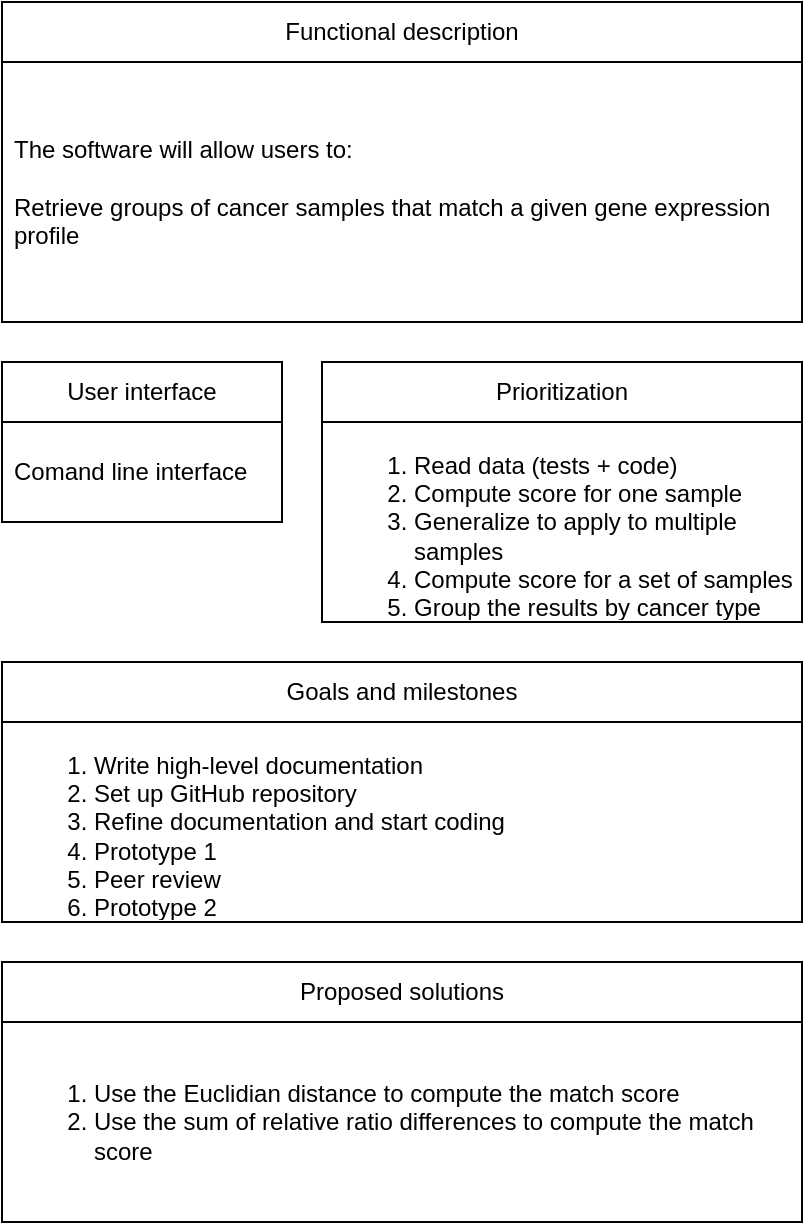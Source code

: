 <mxfile version="20.8.3" type="device"><diagram id="O2lLaXcDYw8-c7CT4XEb" name="Page-1"><mxGraphModel dx="954" dy="548" grid="1" gridSize="10" guides="1" tooltips="1" connect="1" arrows="1" fold="1" page="1" pageScale="1" pageWidth="850" pageHeight="1100" math="0" shadow="0"><root><mxCell id="0"/><mxCell id="1" parent="0"/><mxCell id="mqBgJv5TYNKRoa8S5Hf6-3" value="Functional description" style="swimlane;fontStyle=0;childLayout=stackLayout;horizontal=1;startSize=30;horizontalStack=0;resizeParent=1;resizeParentMax=0;resizeLast=0;collapsible=1;marginBottom=0;whiteSpace=wrap;html=1;" vertex="1" parent="1"><mxGeometry x="60" y="40" width="400" height="160" as="geometry"/></mxCell><mxCell id="mqBgJv5TYNKRoa8S5Hf6-4" value="The software will allow users to:&lt;br&gt;&lt;br&gt;Retrieve groups of cancer samples that match a given gene expression profile" style="text;strokeColor=none;fillColor=none;align=left;verticalAlign=middle;spacingLeft=4;spacingRight=4;overflow=hidden;points=[[0,0.5],[1,0.5]];portConstraint=eastwest;rotatable=0;whiteSpace=wrap;html=1;" vertex="1" parent="mqBgJv5TYNKRoa8S5Hf6-3"><mxGeometry y="30" width="400" height="130" as="geometry"/></mxCell><mxCell id="mqBgJv5TYNKRoa8S5Hf6-8" value="User interface" style="swimlane;fontStyle=0;childLayout=stackLayout;horizontal=1;startSize=30;horizontalStack=0;resizeParent=1;resizeParentMax=0;resizeLast=0;collapsible=1;marginBottom=0;whiteSpace=wrap;html=1;" vertex="1" parent="1"><mxGeometry x="60" y="220" width="140" height="80" as="geometry"/></mxCell><mxCell id="mqBgJv5TYNKRoa8S5Hf6-9" value="Comand line interface&amp;nbsp;&lt;br&gt;" style="text;strokeColor=none;fillColor=none;align=left;verticalAlign=middle;spacingLeft=4;spacingRight=4;overflow=hidden;points=[[0,0.5],[1,0.5]];portConstraint=eastwest;rotatable=0;whiteSpace=wrap;html=1;" vertex="1" parent="mqBgJv5TYNKRoa8S5Hf6-8"><mxGeometry y="30" width="140" height="50" as="geometry"/></mxCell><mxCell id="mqBgJv5TYNKRoa8S5Hf6-11" value="Prioritization" style="swimlane;fontStyle=0;childLayout=stackLayout;horizontal=1;startSize=30;horizontalStack=0;resizeParent=1;resizeParentMax=0;resizeLast=0;collapsible=1;marginBottom=0;whiteSpace=wrap;html=1;align=center;" vertex="1" parent="1"><mxGeometry x="220" y="220" width="240" height="130" as="geometry"/></mxCell><mxCell id="mqBgJv5TYNKRoa8S5Hf6-12" value="&lt;ol&gt;&lt;li&gt;Read data (tests + code)&lt;/li&gt;&lt;li&gt;Compute score for one sample&lt;/li&gt;&lt;li&gt;Generalize to apply to multiple samples&lt;/li&gt;&lt;li&gt;Compute score for a set of samples&lt;/li&gt;&lt;li&gt;Group the results by cancer type&lt;/li&gt;&lt;/ol&gt;" style="text;strokeColor=none;fillColor=none;align=left;verticalAlign=middle;spacingLeft=4;spacingRight=4;overflow=hidden;points=[[0,0.5],[1,0.5]];portConstraint=eastwest;rotatable=0;whiteSpace=wrap;html=1;" vertex="1" parent="mqBgJv5TYNKRoa8S5Hf6-11"><mxGeometry y="30" width="240" height="100" as="geometry"/></mxCell><mxCell id="mqBgJv5TYNKRoa8S5Hf6-13" value="Goals and milestones" style="swimlane;fontStyle=0;childLayout=stackLayout;horizontal=1;startSize=30;horizontalStack=0;resizeParent=1;resizeParentMax=0;resizeLast=0;collapsible=1;marginBottom=0;whiteSpace=wrap;html=1;align=center;" vertex="1" parent="1"><mxGeometry x="60" y="370" width="400" height="130" as="geometry"/></mxCell><mxCell id="mqBgJv5TYNKRoa8S5Hf6-14" value="&lt;ol&gt;&lt;li&gt;Write high-level documentation&lt;/li&gt;&lt;li&gt;Set up GitHub repository&lt;/li&gt;&lt;li&gt;Refine documentation and start coding&lt;/li&gt;&lt;li&gt;Prototype 1&lt;/li&gt;&lt;li&gt;Peer review&lt;/li&gt;&lt;li&gt;Prototype 2&lt;/li&gt;&lt;li&gt;Peer programming&lt;/li&gt;&lt;/ol&gt;" style="text;strokeColor=none;fillColor=none;align=left;verticalAlign=middle;spacingLeft=4;spacingRight=4;overflow=hidden;points=[[0,0.5],[1,0.5]];portConstraint=eastwest;rotatable=0;whiteSpace=wrap;html=1;" vertex="1" parent="mqBgJv5TYNKRoa8S5Hf6-13"><mxGeometry y="30" width="400" height="100" as="geometry"/></mxCell><mxCell id="mqBgJv5TYNKRoa8S5Hf6-15" value="Proposed solutions" style="swimlane;fontStyle=0;childLayout=stackLayout;horizontal=1;startSize=30;horizontalStack=0;resizeParent=1;resizeParentMax=0;resizeLast=0;collapsible=1;marginBottom=0;whiteSpace=wrap;html=1;align=center;" vertex="1" parent="1"><mxGeometry x="60" y="520" width="400" height="130" as="geometry"/></mxCell><mxCell id="mqBgJv5TYNKRoa8S5Hf6-16" value="&lt;ol&gt;&lt;li&gt;Use the Euclidian distance to compute the match score&lt;/li&gt;&lt;li&gt;Use the sum of relative ratio differences to compute the match score&lt;/li&gt;&lt;/ol&gt;" style="text;strokeColor=none;fillColor=none;align=left;verticalAlign=middle;spacingLeft=4;spacingRight=4;overflow=hidden;points=[[0,0.5],[1,0.5]];portConstraint=eastwest;rotatable=0;whiteSpace=wrap;html=1;" vertex="1" parent="mqBgJv5TYNKRoa8S5Hf6-15"><mxGeometry y="30" width="400" height="100" as="geometry"/></mxCell></root></mxGraphModel></diagram></mxfile>